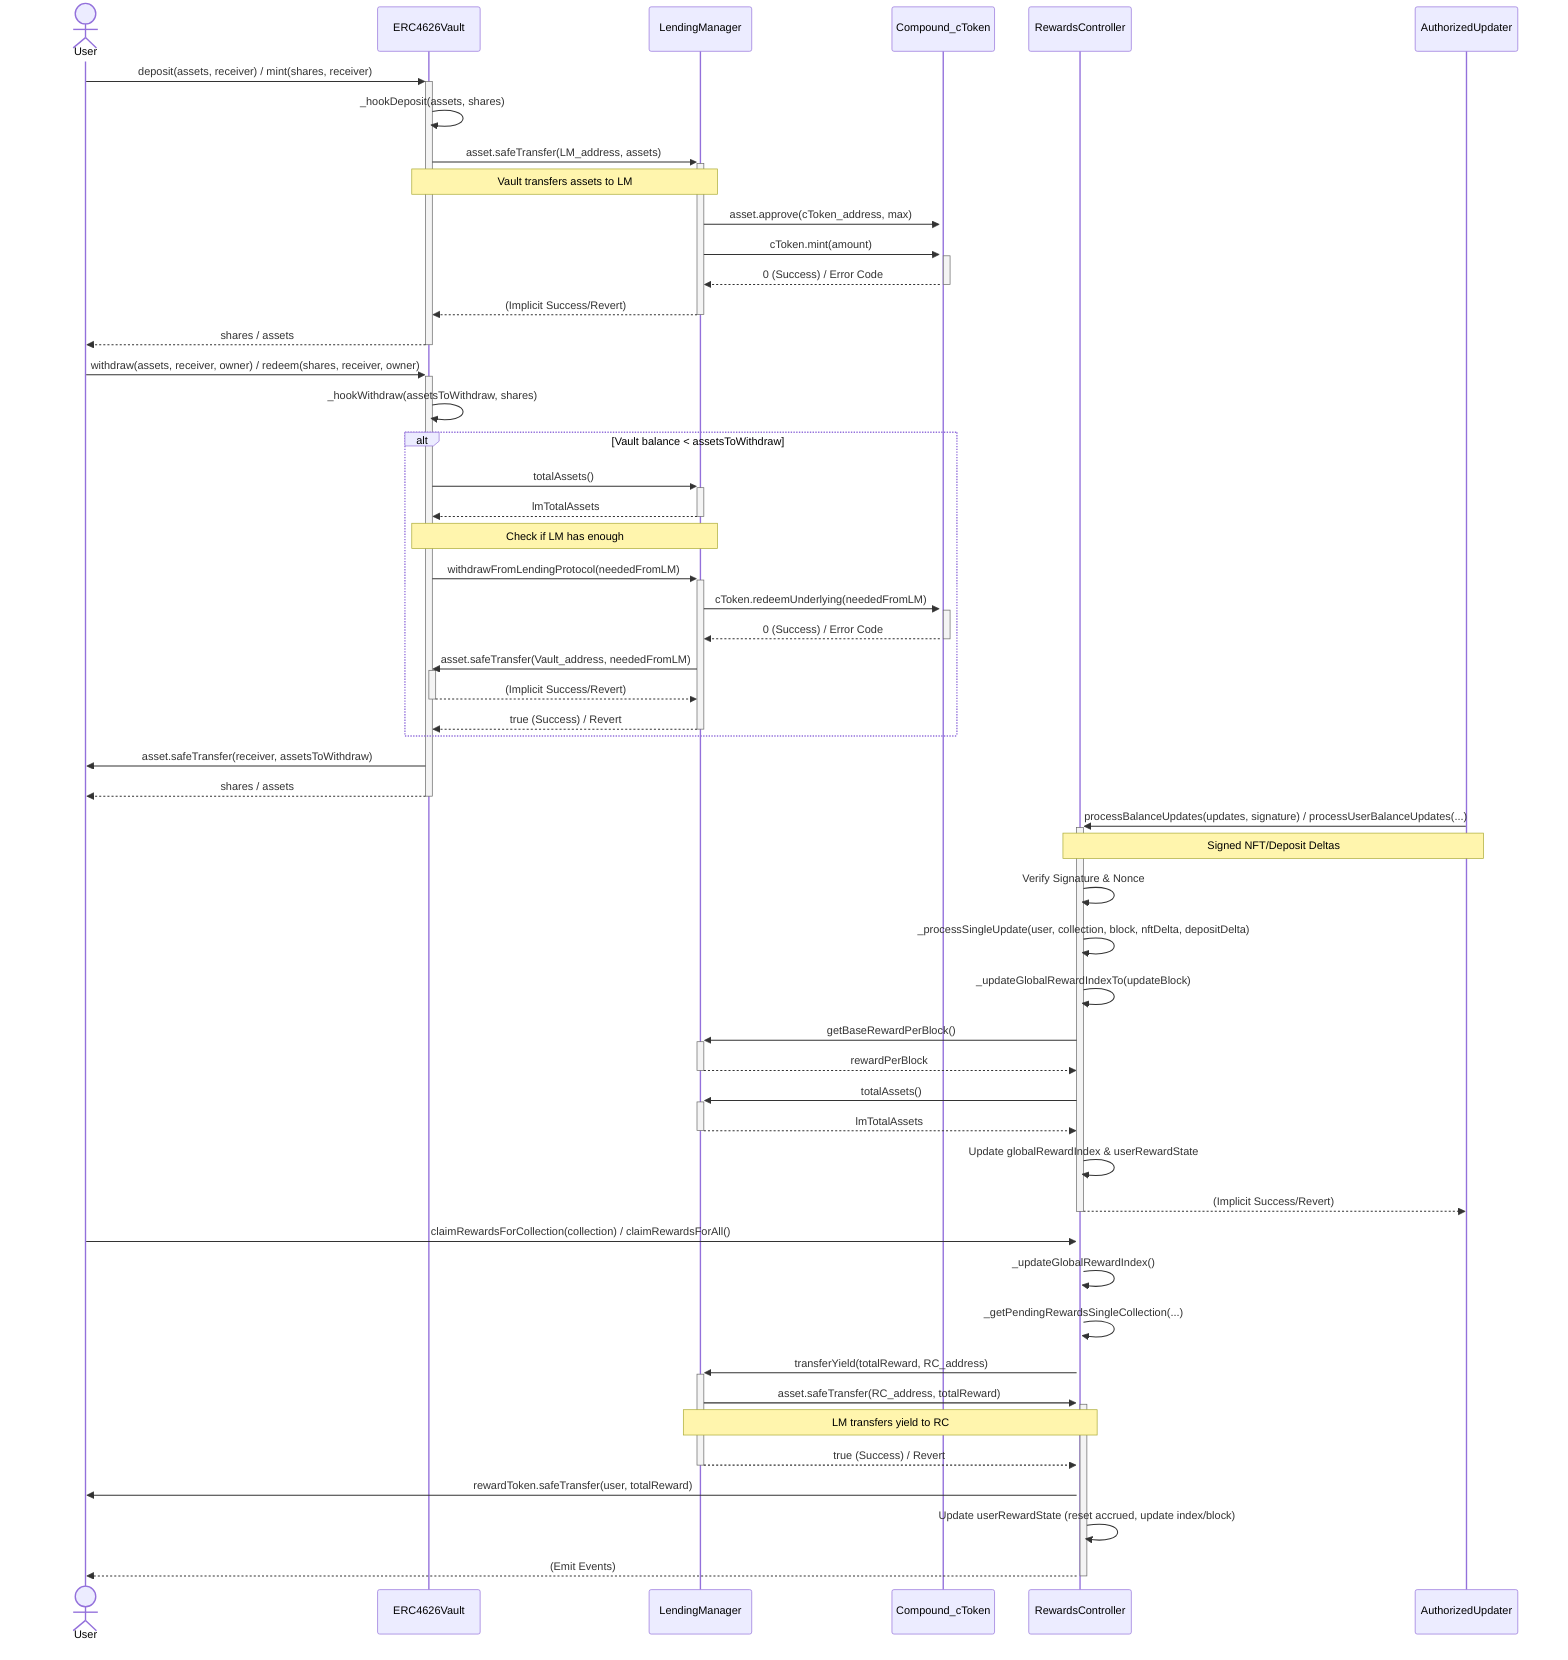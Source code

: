 sequenceDiagram
    actor User
    participant V as ERC4626Vault
    participant LM as LendingManager
    participant C as Compound_cToken
    participant RC as RewardsController
    participant AU as AuthorizedUpdater

    %% Deposit Flow
    User->>+V: deposit(assets, receiver) / mint(shares, receiver)
    V->>V: _hookDeposit(assets, shares)
    V->>+LM: asset.safeTransfer(LM_address, assets)
    Note over V,LM: Vault transfers assets to LM
    LM->>+C: asset.approve(cToken_address, max) # Setup
    LM->>+C: cToken.mint(amount)
    C-->>-LM: 0 (Success) / Error Code
    LM-->>-V: (Implicit Success/Revert)
    V-->>-User: shares / assets

    %% Withdraw Flow
    User->>+V: withdraw(assets, receiver, owner) / redeem(shares, receiver, owner)
    V->>V: _hookWithdraw(assetsToWithdraw, shares)
    alt Vault balance < assetsToWithdraw
        V->>+LM: totalAssets()
        LM-->>-V: lmTotalAssets
        Note over V,LM: Check if LM has enough
        V->>+LM: withdrawFromLendingProtocol(neededFromLM)
        LM->>+C: cToken.redeemUnderlying(neededFromLM)
        C-->>-LM: 0 (Success) / Error Code
        LM->>+V: asset.safeTransfer(Vault_address, neededFromLM)
        V-->>-LM: (Implicit Success/Revert)
        LM-->>-V: true (Success) / Revert
    end
    V->>User: asset.safeTransfer(receiver, assetsToWithdraw)
    V-->>-User: shares / assets

    %% Reward Calculation & Update
    AU->>+RC: processBalanceUpdates(updates, signature) / processUserBalanceUpdates(...)
    Note over AU,RC: Signed NFT/Deposit Deltas
    RC->>RC: Verify Signature & Nonce
    RC->>RC: _processSingleUpdate(user, collection, block, nftDelta, depositDelta)
    RC->>RC: _updateGlobalRewardIndexTo(updateBlock)
    RC->>+LM: getBaseRewardPerBlock()
    LM-->>-RC: rewardPerBlock
    RC->>+LM: totalAssets()
    LM-->>-RC: lmTotalAssets
    RC->>RC: Update globalRewardIndex & userRewardState
    RC-->>-AU: (Implicit Success/Revert)

    %% Reward Claim Flow
    User->>+RC: claimRewardsForCollection(collection) / claimRewardsForAll()
    RC->>RC: _updateGlobalRewardIndex()
    RC->>RC: _getPendingRewardsSingleCollection(...)
    RC->>+LM: transferYield(totalReward, RC_address)
    LM->>+RC: asset.safeTransfer(RC_address, totalReward) # Assuming yield held directly (NEEDS FIX)
    Note over LM,RC: LM transfers yield to RC
    LM-->>-RC: true (Success) / Revert
    RC->>User: rewardToken.safeTransfer(user, totalReward)
    RC->>RC: Update userRewardState (reset accrued, update index/block)
    RC-->>-User: (Emit Events)